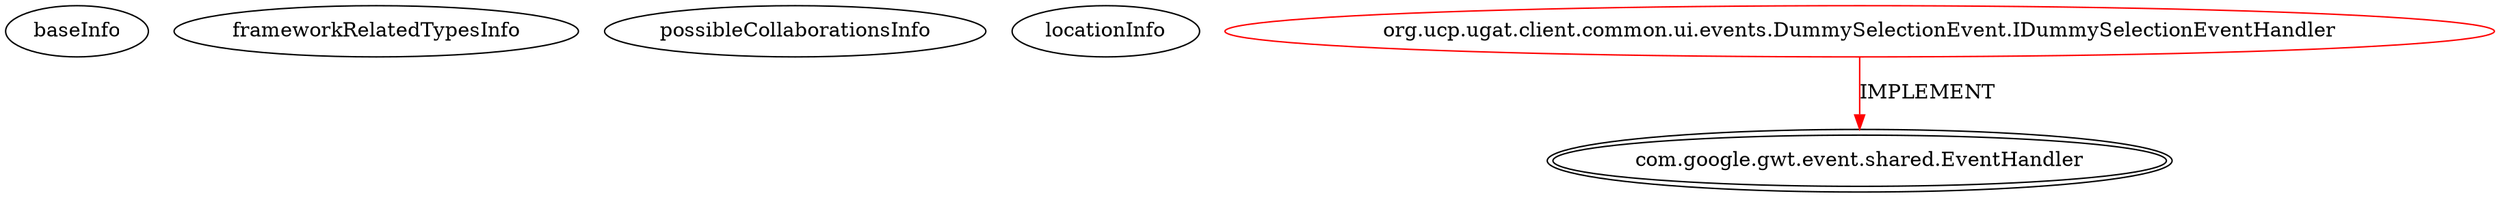 digraph {
baseInfo[graphId=3069,category="extension_graph",isAnonymous=false,possibleRelation=false]
frameworkRelatedTypesInfo[0="com.google.gwt.event.shared.EventHandler"]
possibleCollaborationsInfo[]
locationInfo[projectName="hmiguellima-ugat",filePath="/hmiguellima-ugat/ugat-master/src/org/ucp/ugat/client/common/ui/events/DummySelectionEvent.java",contextSignature="IDummySelectionEventHandler",graphId="3069"]
0[label="org.ucp.ugat.client.common.ui.events.DummySelectionEvent.IDummySelectionEventHandler",vertexType="ROOT_CLIENT_CLASS_DECLARATION",isFrameworkType=false,color=red]
1[label="com.google.gwt.event.shared.EventHandler",vertexType="FRAMEWORK_INTERFACE_TYPE",isFrameworkType=true,peripheries=2]
0->1[label="IMPLEMENT",color=red]
}
